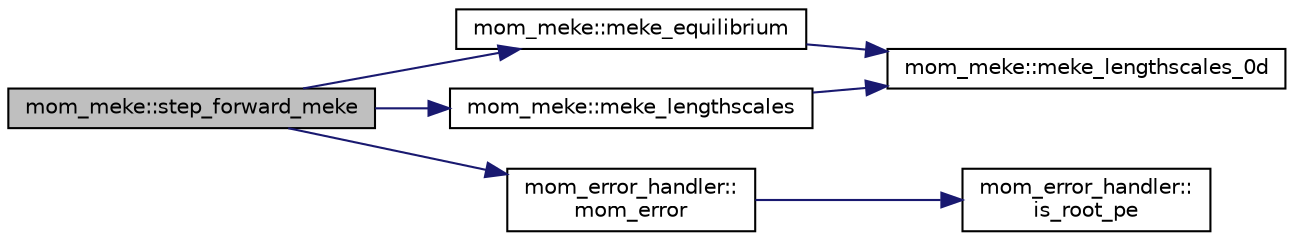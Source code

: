 digraph "mom_meke::step_forward_meke"
{
 // INTERACTIVE_SVG=YES
 // LATEX_PDF_SIZE
  edge [fontname="Helvetica",fontsize="10",labelfontname="Helvetica",labelfontsize="10"];
  node [fontname="Helvetica",fontsize="10",shape=record];
  rankdir="LR";
  Node1 [label="mom_meke::step_forward_meke",height=0.2,width=0.4,color="black", fillcolor="grey75", style="filled", fontcolor="black",tooltip="Integrates forward-in-time the MEKE eddy energy equation. See MEKE equations."];
  Node1 -> Node2 [color="midnightblue",fontsize="10",style="solid",fontname="Helvetica"];
  Node2 [label="mom_meke::meke_equilibrium",height=0.2,width=0.4,color="black", fillcolor="white", style="filled",URL="$namespacemom__meke.html#a0ef9a8bcdf705b544db9b8c28a5e6a56",tooltip="Calculates the equilibrium solutino where the source depends only on MEKE diffusivity and there is no..."];
  Node2 -> Node3 [color="midnightblue",fontsize="10",style="solid",fontname="Helvetica"];
  Node3 [label="mom_meke::meke_lengthscales_0d",height=0.2,width=0.4,color="black", fillcolor="white", style="filled",URL="$namespacemom__meke.html#a94cd50f776e4a1af3f865a2bcdd5fbf9",tooltip="Calculates the eddy mixing length scale and  and  functions that are ratios of either bottom or barot..."];
  Node1 -> Node4 [color="midnightblue",fontsize="10",style="solid",fontname="Helvetica"];
  Node4 [label="mom_meke::meke_lengthscales",height=0.2,width=0.4,color="black", fillcolor="white", style="filled",URL="$namespacemom__meke.html#a8180d5d0cacf48bcbdffead9e6a06efd",tooltip="Calculates the eddy mixing length scale and  and  functions that are ratios of either bottom or barot..."];
  Node4 -> Node3 [color="midnightblue",fontsize="10",style="solid",fontname="Helvetica"];
  Node1 -> Node5 [color="midnightblue",fontsize="10",style="solid",fontname="Helvetica"];
  Node5 [label="mom_error_handler::\lmom_error",height=0.2,width=0.4,color="black", fillcolor="white", style="filled",URL="$namespacemom__error__handler.html#a460cfb79a06c29fc249952c2a3710d67",tooltip="This provides a convenient interface for writing an mpp_error message with run-time filter based on a..."];
  Node5 -> Node6 [color="midnightblue",fontsize="10",style="solid",fontname="Helvetica"];
  Node6 [label="mom_error_handler::\lis_root_pe",height=0.2,width=0.4,color="black", fillcolor="white", style="filled",URL="$namespacemom__error__handler.html#ad5f00a53059c72fe2332d1436c80ca71",tooltip="This returns .true. if the current PE is the root PE."];
}
